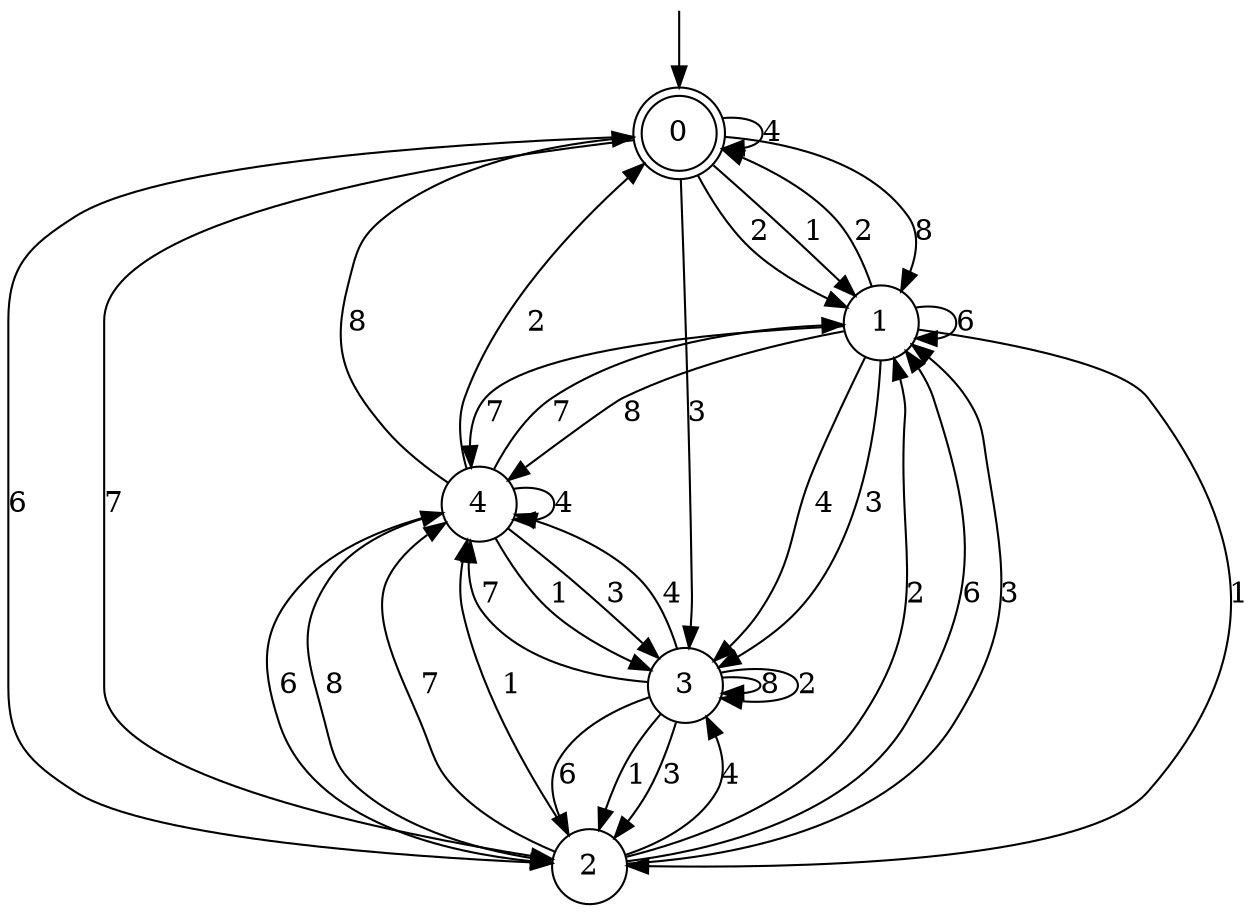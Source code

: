 digraph g {

	s0 [shape="doublecircle" label="0"];
	s1 [shape="circle" label="1"];
	s2 [shape="circle" label="2"];
	s3 [shape="circle" label="3"];
	s4 [shape="circle" label="4"];
	s0 -> s1 [label="8"];
	s0 -> s0 [label="4"];
	s0 -> s1 [label="2"];
	s0 -> s2 [label="6"];
	s0 -> s2 [label="7"];
	s0 -> s1 [label="1"];
	s0 -> s3 [label="3"];
	s1 -> s4 [label="8"];
	s1 -> s3 [label="4"];
	s1 -> s0 [label="2"];
	s1 -> s1 [label="6"];
	s1 -> s4 [label="7"];
	s1 -> s2 [label="1"];
	s1 -> s3 [label="3"];
	s2 -> s4 [label="8"];
	s2 -> s3 [label="4"];
	s2 -> s1 [label="2"];
	s2 -> s1 [label="6"];
	s2 -> s4 [label="7"];
	s2 -> s4 [label="1"];
	s2 -> s1 [label="3"];
	s3 -> s3 [label="8"];
	s3 -> s4 [label="4"];
	s3 -> s3 [label="2"];
	s3 -> s2 [label="6"];
	s3 -> s4 [label="7"];
	s3 -> s2 [label="1"];
	s3 -> s2 [label="3"];
	s4 -> s0 [label="8"];
	s4 -> s4 [label="4"];
	s4 -> s0 [label="2"];
	s4 -> s2 [label="6"];
	s4 -> s1 [label="7"];
	s4 -> s3 [label="1"];
	s4 -> s3 [label="3"];

__start0 [label="" shape="none" width="0" height="0"];
__start0 -> s0;

}
